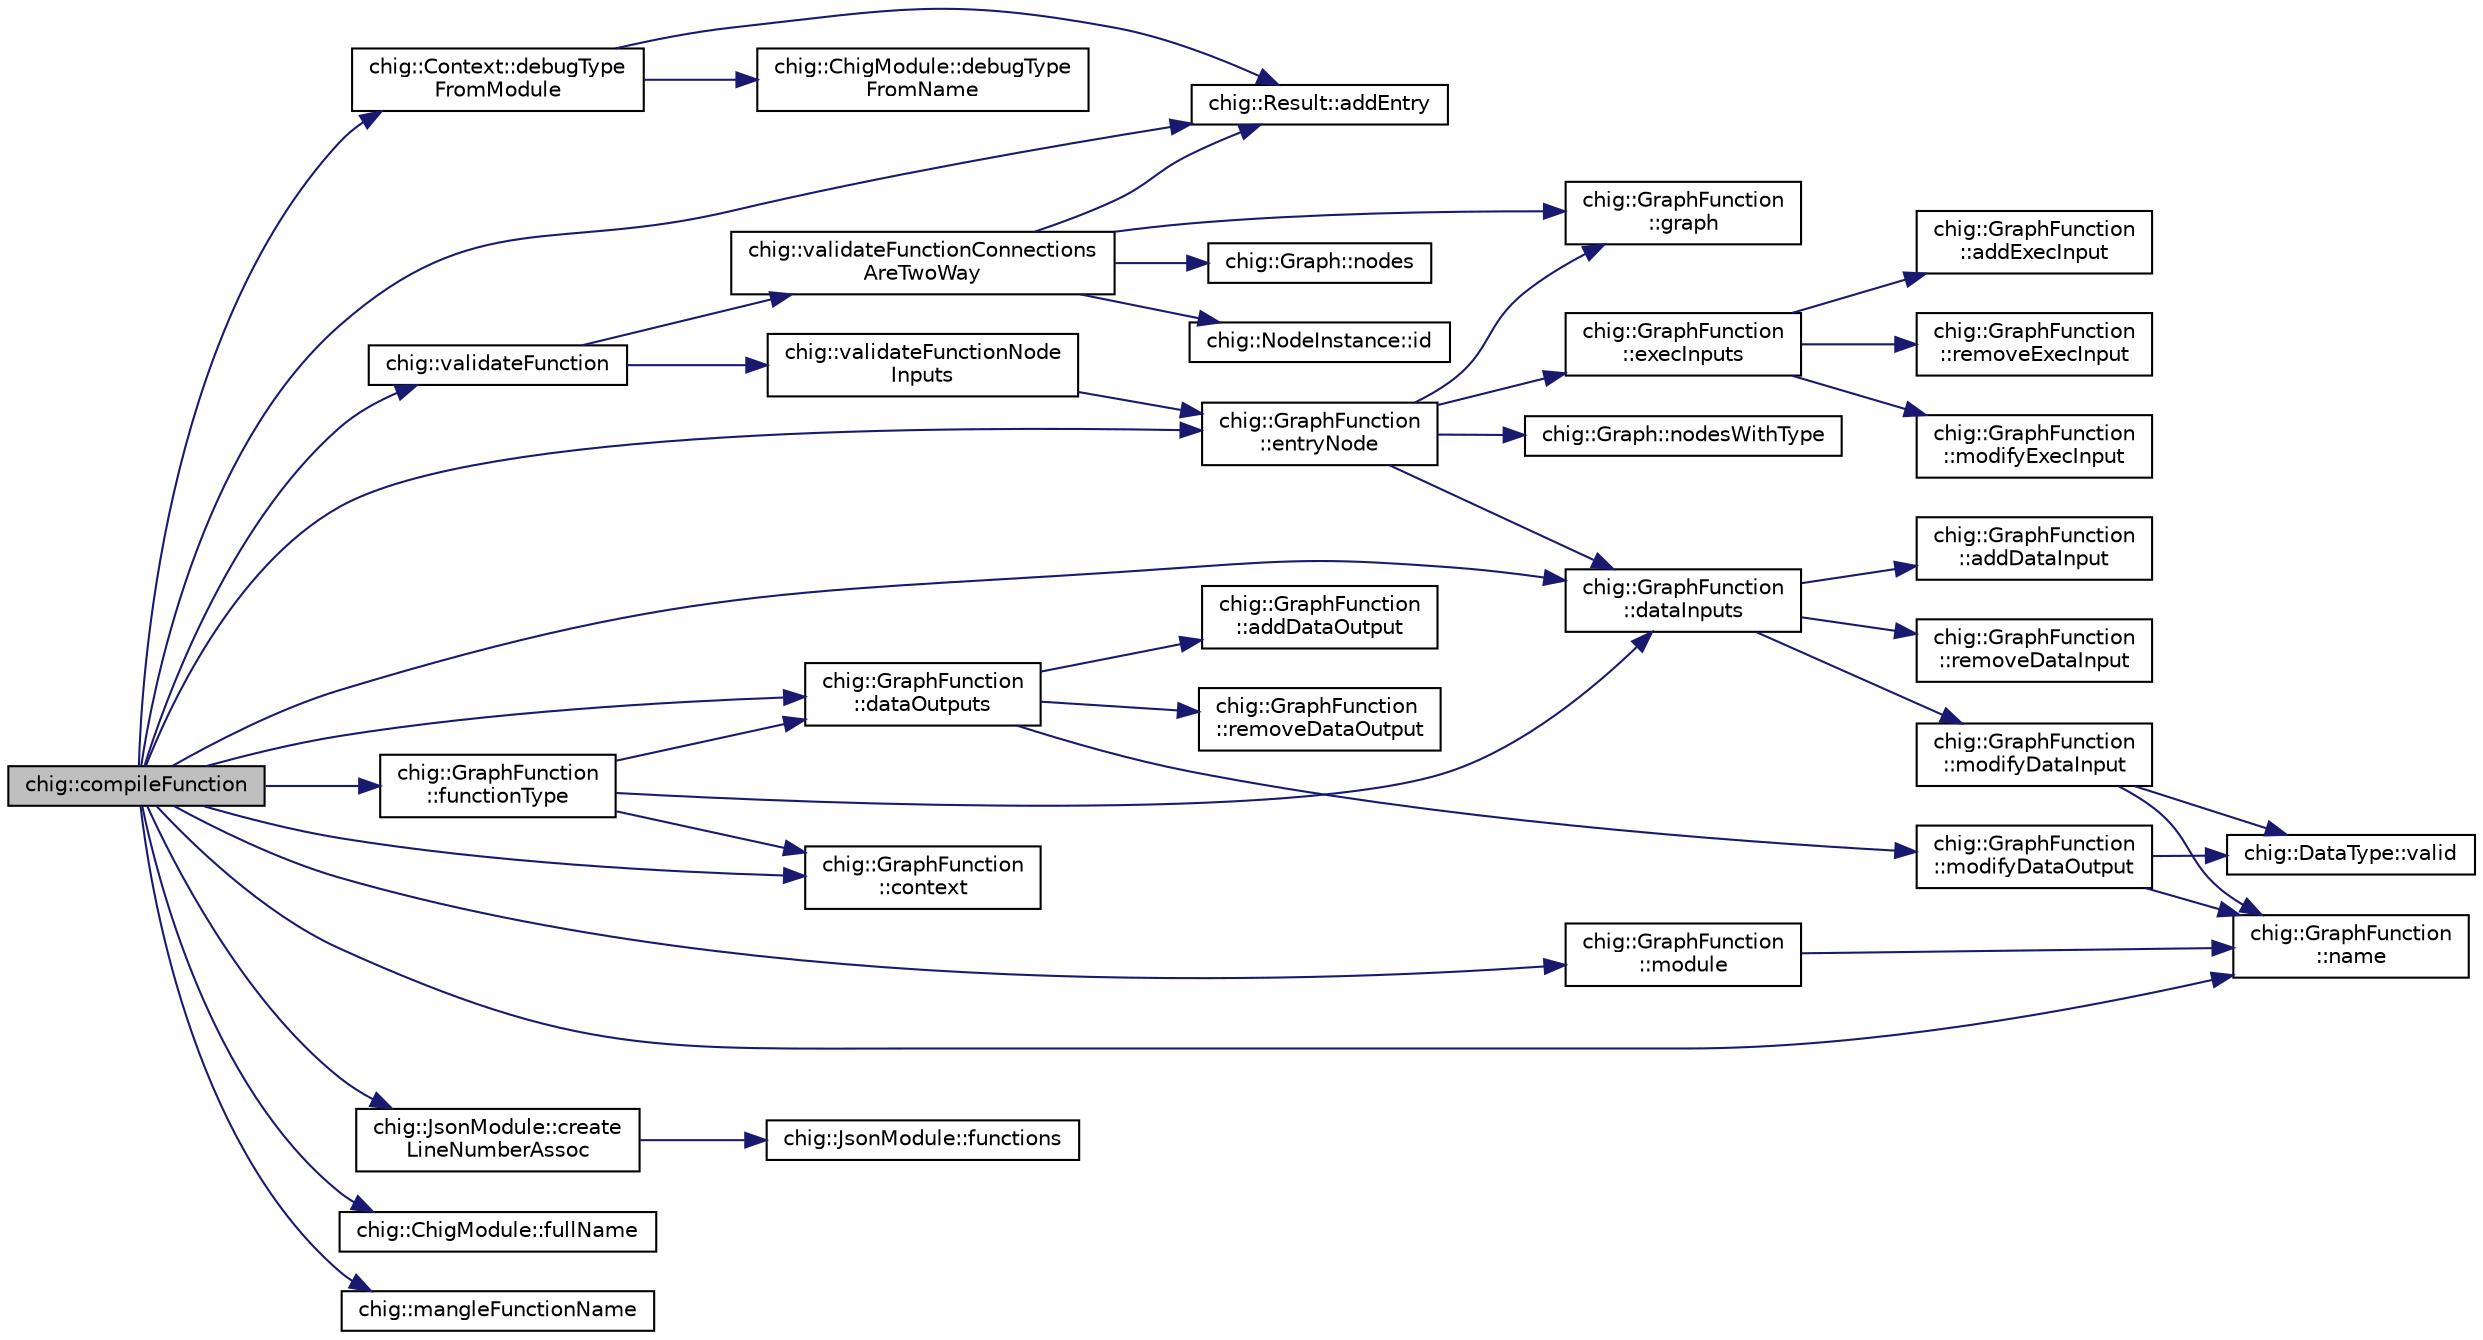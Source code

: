 digraph "chig::compileFunction"
{
 // INTERACTIVE_SVG=YES
  edge [fontname="Helvetica",fontsize="10",labelfontname="Helvetica",labelfontsize="10"];
  node [fontname="Helvetica",fontsize="10",shape=record];
  rankdir="LR";
  Node18 [label="chig::compileFunction",height=0.2,width=0.4,color="black", fillcolor="grey75", style="filled", fontcolor="black"];
  Node18 -> Node19 [color="midnightblue",fontsize="10",style="solid",fontname="Helvetica"];
  Node19 [label="chig::Result::addEntry",height=0.2,width=0.4,color="black", fillcolor="white", style="filled",URL="$structchig_1_1Result.html#aabb30a56760c3a817518912d9eabb491"];
  Node18 -> Node20 [color="midnightblue",fontsize="10",style="solid",fontname="Helvetica"];
  Node20 [label="chig::GraphFunction\l::context",height=0.2,width=0.4,color="black", fillcolor="white", style="filled",URL="$structchig_1_1GraphFunction.html#a1e937f70e87b2d783211f31a6ddfb91c"];
  Node18 -> Node21 [color="midnightblue",fontsize="10",style="solid",fontname="Helvetica"];
  Node21 [label="chig::JsonModule::create\lLineNumberAssoc",height=0.2,width=0.4,color="black", fillcolor="white", style="filled",URL="$structchig_1_1JsonModule.html#a723bf99a12af777cf5c1be06a971abba"];
  Node21 -> Node22 [color="midnightblue",fontsize="10",style="solid",fontname="Helvetica"];
  Node22 [label="chig::JsonModule::functions",height=0.2,width=0.4,color="black", fillcolor="white", style="filled",URL="$structchig_1_1JsonModule.html#a79d7c1863342e3f26363d822fe428ac2"];
  Node18 -> Node23 [color="midnightblue",fontsize="10",style="solid",fontname="Helvetica"];
  Node23 [label="chig::GraphFunction\l::dataInputs",height=0.2,width=0.4,color="black", fillcolor="white", style="filled",URL="$structchig_1_1GraphFunction.html#ad871a4642c83ead67062eb907b55443f"];
  Node23 -> Node24 [color="midnightblue",fontsize="10",style="solid",fontname="Helvetica"];
  Node24 [label="chig::GraphFunction\l::addDataInput",height=0.2,width=0.4,color="black", fillcolor="white", style="filled",URL="$structchig_1_1GraphFunction.html#a58da0f0d53f153a37bb4ba7bdc00df75"];
  Node23 -> Node25 [color="midnightblue",fontsize="10",style="solid",fontname="Helvetica"];
  Node25 [label="chig::GraphFunction\l::removeDataInput",height=0.2,width=0.4,color="black", fillcolor="white", style="filled",URL="$structchig_1_1GraphFunction.html#a9698f54861e9997f2690e10e0e8316c8"];
  Node23 -> Node26 [color="midnightblue",fontsize="10",style="solid",fontname="Helvetica"];
  Node26 [label="chig::GraphFunction\l::modifyDataInput",height=0.2,width=0.4,color="black", fillcolor="white", style="filled",URL="$structchig_1_1GraphFunction.html#a452c6ff0834f1acdb6740267ef468250"];
  Node26 -> Node27 [color="midnightblue",fontsize="10",style="solid",fontname="Helvetica"];
  Node27 [label="chig::DataType::valid",height=0.2,width=0.4,color="black", fillcolor="white", style="filled",URL="$structchig_1_1DataType.html#a307eaa94c9f2d408c7a204e364b02b22",tooltip="Check if the DataType is valid. "];
  Node26 -> Node28 [color="midnightblue",fontsize="10",style="solid",fontname="Helvetica"];
  Node28 [label="chig::GraphFunction\l::name",height=0.2,width=0.4,color="black", fillcolor="white", style="filled",URL="$structchig_1_1GraphFunction.html#a3291c0b882b4f73e5d60af4ca75b1a37"];
  Node18 -> Node29 [color="midnightblue",fontsize="10",style="solid",fontname="Helvetica"];
  Node29 [label="chig::GraphFunction\l::dataOutputs",height=0.2,width=0.4,color="black", fillcolor="white", style="filled",URL="$structchig_1_1GraphFunction.html#ae734c04f29489efeb96227a20e2ada22"];
  Node29 -> Node30 [color="midnightblue",fontsize="10",style="solid",fontname="Helvetica"];
  Node30 [label="chig::GraphFunction\l::addDataOutput",height=0.2,width=0.4,color="black", fillcolor="white", style="filled",URL="$structchig_1_1GraphFunction.html#af76e111d051ead319035f83785b932e2"];
  Node29 -> Node31 [color="midnightblue",fontsize="10",style="solid",fontname="Helvetica"];
  Node31 [label="chig::GraphFunction\l::removeDataOutput",height=0.2,width=0.4,color="black", fillcolor="white", style="filled",URL="$structchig_1_1GraphFunction.html#ae6fc3833c6e0631177efb4e35e7f59e4"];
  Node29 -> Node32 [color="midnightblue",fontsize="10",style="solid",fontname="Helvetica"];
  Node32 [label="chig::GraphFunction\l::modifyDataOutput",height=0.2,width=0.4,color="black", fillcolor="white", style="filled",URL="$structchig_1_1GraphFunction.html#a3765dc838314ff13457ac933b043f711"];
  Node32 -> Node27 [color="midnightblue",fontsize="10",style="solid",fontname="Helvetica"];
  Node32 -> Node28 [color="midnightblue",fontsize="10",style="solid",fontname="Helvetica"];
  Node18 -> Node33 [color="midnightblue",fontsize="10",style="solid",fontname="Helvetica"];
  Node33 [label="chig::Context::debugType\lFromModule",height=0.2,width=0.4,color="black", fillcolor="white", style="filled",URL="$structchig_1_1Context.html#a552a18b6079c22a6dd1fb23d3e741ac0"];
  Node33 -> Node19 [color="midnightblue",fontsize="10",style="solid",fontname="Helvetica"];
  Node33 -> Node34 [color="midnightblue",fontsize="10",style="solid",fontname="Helvetica"];
  Node34 [label="chig::ChigModule::debugType\lFromName",height=0.2,width=0.4,color="black", fillcolor="white", style="filled",URL="$structchig_1_1ChigModule.html#a0ae28a670b5a2101b0846ae9c7628b71"];
  Node18 -> Node35 [color="midnightblue",fontsize="10",style="solid",fontname="Helvetica"];
  Node35 [label="chig::GraphFunction\l::entryNode",height=0.2,width=0.4,color="black", fillcolor="white", style="filled",URL="$structchig_1_1GraphFunction.html#aa47e30665a08b671950c4e8411c7a4ba"];
  Node35 -> Node36 [color="midnightblue",fontsize="10",style="solid",fontname="Helvetica"];
  Node36 [label="chig::GraphFunction\l::graph",height=0.2,width=0.4,color="black", fillcolor="white", style="filled",URL="$structchig_1_1GraphFunction.html#a5a5eed54a181b865e7bd842a40f5e1f1"];
  Node35 -> Node37 [color="midnightblue",fontsize="10",style="solid",fontname="Helvetica"];
  Node37 [label="chig::Graph::nodesWithType",height=0.2,width=0.4,color="black", fillcolor="white", style="filled",URL="$structchig_1_1Graph.html#a41afa4af0758e9665d4acba867175369"];
  Node35 -> Node23 [color="midnightblue",fontsize="10",style="solid",fontname="Helvetica"];
  Node35 -> Node38 [color="midnightblue",fontsize="10",style="solid",fontname="Helvetica"];
  Node38 [label="chig::GraphFunction\l::execInputs",height=0.2,width=0.4,color="black", fillcolor="white", style="filled",URL="$structchig_1_1GraphFunction.html#a217197f9e54f57cd7a8751a335f4710b"];
  Node38 -> Node39 [color="midnightblue",fontsize="10",style="solid",fontname="Helvetica"];
  Node39 [label="chig::GraphFunction\l::addExecInput",height=0.2,width=0.4,color="black", fillcolor="white", style="filled",URL="$structchig_1_1GraphFunction.html#a61a90781bcdc650d6b2446dd16d8a079"];
  Node38 -> Node40 [color="midnightblue",fontsize="10",style="solid",fontname="Helvetica"];
  Node40 [label="chig::GraphFunction\l::removeExecInput",height=0.2,width=0.4,color="black", fillcolor="white", style="filled",URL="$structchig_1_1GraphFunction.html#a390ce7b4174a06ecd00ae7c72af9e157"];
  Node38 -> Node41 [color="midnightblue",fontsize="10",style="solid",fontname="Helvetica"];
  Node41 [label="chig::GraphFunction\l::modifyExecInput",height=0.2,width=0.4,color="black", fillcolor="white", style="filled",URL="$structchig_1_1GraphFunction.html#a66359dd63933d9c37b00d3894c979b11"];
  Node18 -> Node42 [color="midnightblue",fontsize="10",style="solid",fontname="Helvetica"];
  Node42 [label="chig::ChigModule::fullName",height=0.2,width=0.4,color="black", fillcolor="white", style="filled",URL="$structchig_1_1ChigModule.html#ad730121a133fbc474fcb71d49f31f7b3"];
  Node18 -> Node43 [color="midnightblue",fontsize="10",style="solid",fontname="Helvetica"];
  Node43 [label="chig::GraphFunction\l::functionType",height=0.2,width=0.4,color="black", fillcolor="white", style="filled",URL="$structchig_1_1GraphFunction.html#a6aae3374651aca2f0973c81ecae2d848"];
  Node43 -> Node23 [color="midnightblue",fontsize="10",style="solid",fontname="Helvetica"];
  Node43 -> Node29 [color="midnightblue",fontsize="10",style="solid",fontname="Helvetica"];
  Node43 -> Node20 [color="midnightblue",fontsize="10",style="solid",fontname="Helvetica"];
  Node18 -> Node44 [color="midnightblue",fontsize="10",style="solid",fontname="Helvetica"];
  Node44 [label="chig::mangleFunctionName",height=0.2,width=0.4,color="black", fillcolor="white", style="filled",URL="$namespacechig.html#a2a1a14d23516a3c3d5df010cb9d14edf"];
  Node18 -> Node45 [color="midnightblue",fontsize="10",style="solid",fontname="Helvetica"];
  Node45 [label="chig::GraphFunction\l::module",height=0.2,width=0.4,color="black", fillcolor="white", style="filled",URL="$structchig_1_1GraphFunction.html#a1a331d17f2229f78a0b9c9407f500b07"];
  Node45 -> Node28 [color="midnightblue",fontsize="10",style="solid",fontname="Helvetica"];
  Node18 -> Node28 [color="midnightblue",fontsize="10",style="solid",fontname="Helvetica"];
  Node18 -> Node46 [color="midnightblue",fontsize="10",style="solid",fontname="Helvetica"];
  Node46 [label="chig::validateFunction",height=0.2,width=0.4,color="black", fillcolor="white", style="filled",URL="$namespacechig.html#afccf44a2370371aae836862d9731155e"];
  Node46 -> Node47 [color="midnightblue",fontsize="10",style="solid",fontname="Helvetica"];
  Node47 [label="chig::validateFunctionConnections\lAreTwoWay",height=0.2,width=0.4,color="black", fillcolor="white", style="filled",URL="$namespacechig.html#ae2ff27777b91f651f86d9a8e8ef0b986"];
  Node47 -> Node36 [color="midnightblue",fontsize="10",style="solid",fontname="Helvetica"];
  Node47 -> Node48 [color="midnightblue",fontsize="10",style="solid",fontname="Helvetica"];
  Node48 [label="chig::Graph::nodes",height=0.2,width=0.4,color="black", fillcolor="white", style="filled",URL="$structchig_1_1Graph.html#af08f25e29e253475b266f6851609c899"];
  Node47 -> Node19 [color="midnightblue",fontsize="10",style="solid",fontname="Helvetica"];
  Node47 -> Node49 [color="midnightblue",fontsize="10",style="solid",fontname="Helvetica"];
  Node49 [label="chig::NodeInstance::id",height=0.2,width=0.4,color="black", fillcolor="white", style="filled",URL="$structchig_1_1NodeInstance.html#a1468afe4799106831566bd283332a516"];
  Node46 -> Node50 [color="midnightblue",fontsize="10",style="solid",fontname="Helvetica"];
  Node50 [label="chig::validateFunctionNode\lInputs",height=0.2,width=0.4,color="black", fillcolor="white", style="filled",URL="$namespacechig.html#ad868894793d664b6ae994f24fc781b4b"];
  Node50 -> Node35 [color="midnightblue",fontsize="10",style="solid",fontname="Helvetica"];
}
